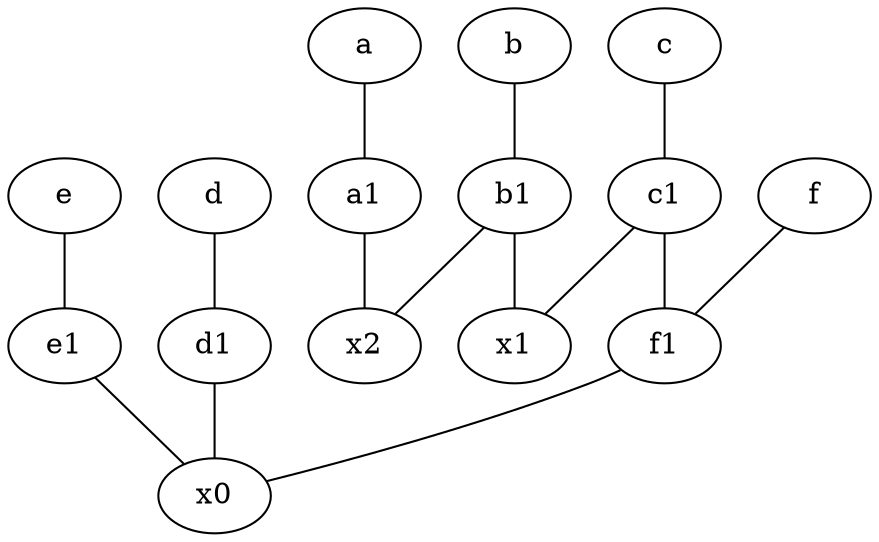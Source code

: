 graph {
	node [labelfontsize=50]
	f1 [labelfontsize=50 pos="3,8!"]
	x2 [labelfontsize=50]
	c [labelfontsize=50 pos="4.5,2!"]
	a1 [labelfontsize=50 pos="8,3!"]
	e1 [labelfontsize=50 pos="7,7!"]
	x0 [labelfontsize=50]
	b1 [labelfontsize=50 pos="9,4!"]
	x1 [labelfontsize=50]
	c1 [labelfontsize=50 pos="4.5,3!"]
	d1 [labelfontsize=50 pos="3,5!"]
	f -- f1
	e1 -- x0
	a1 -- x2
	c1 -- f1
	d -- d1
	b -- b1
	f1 -- x0
	b1 -- x2
	d1 -- x0
	a -- a1
	e -- e1
	c1 -- x1
	b1 -- x1
	c -- c1
}
